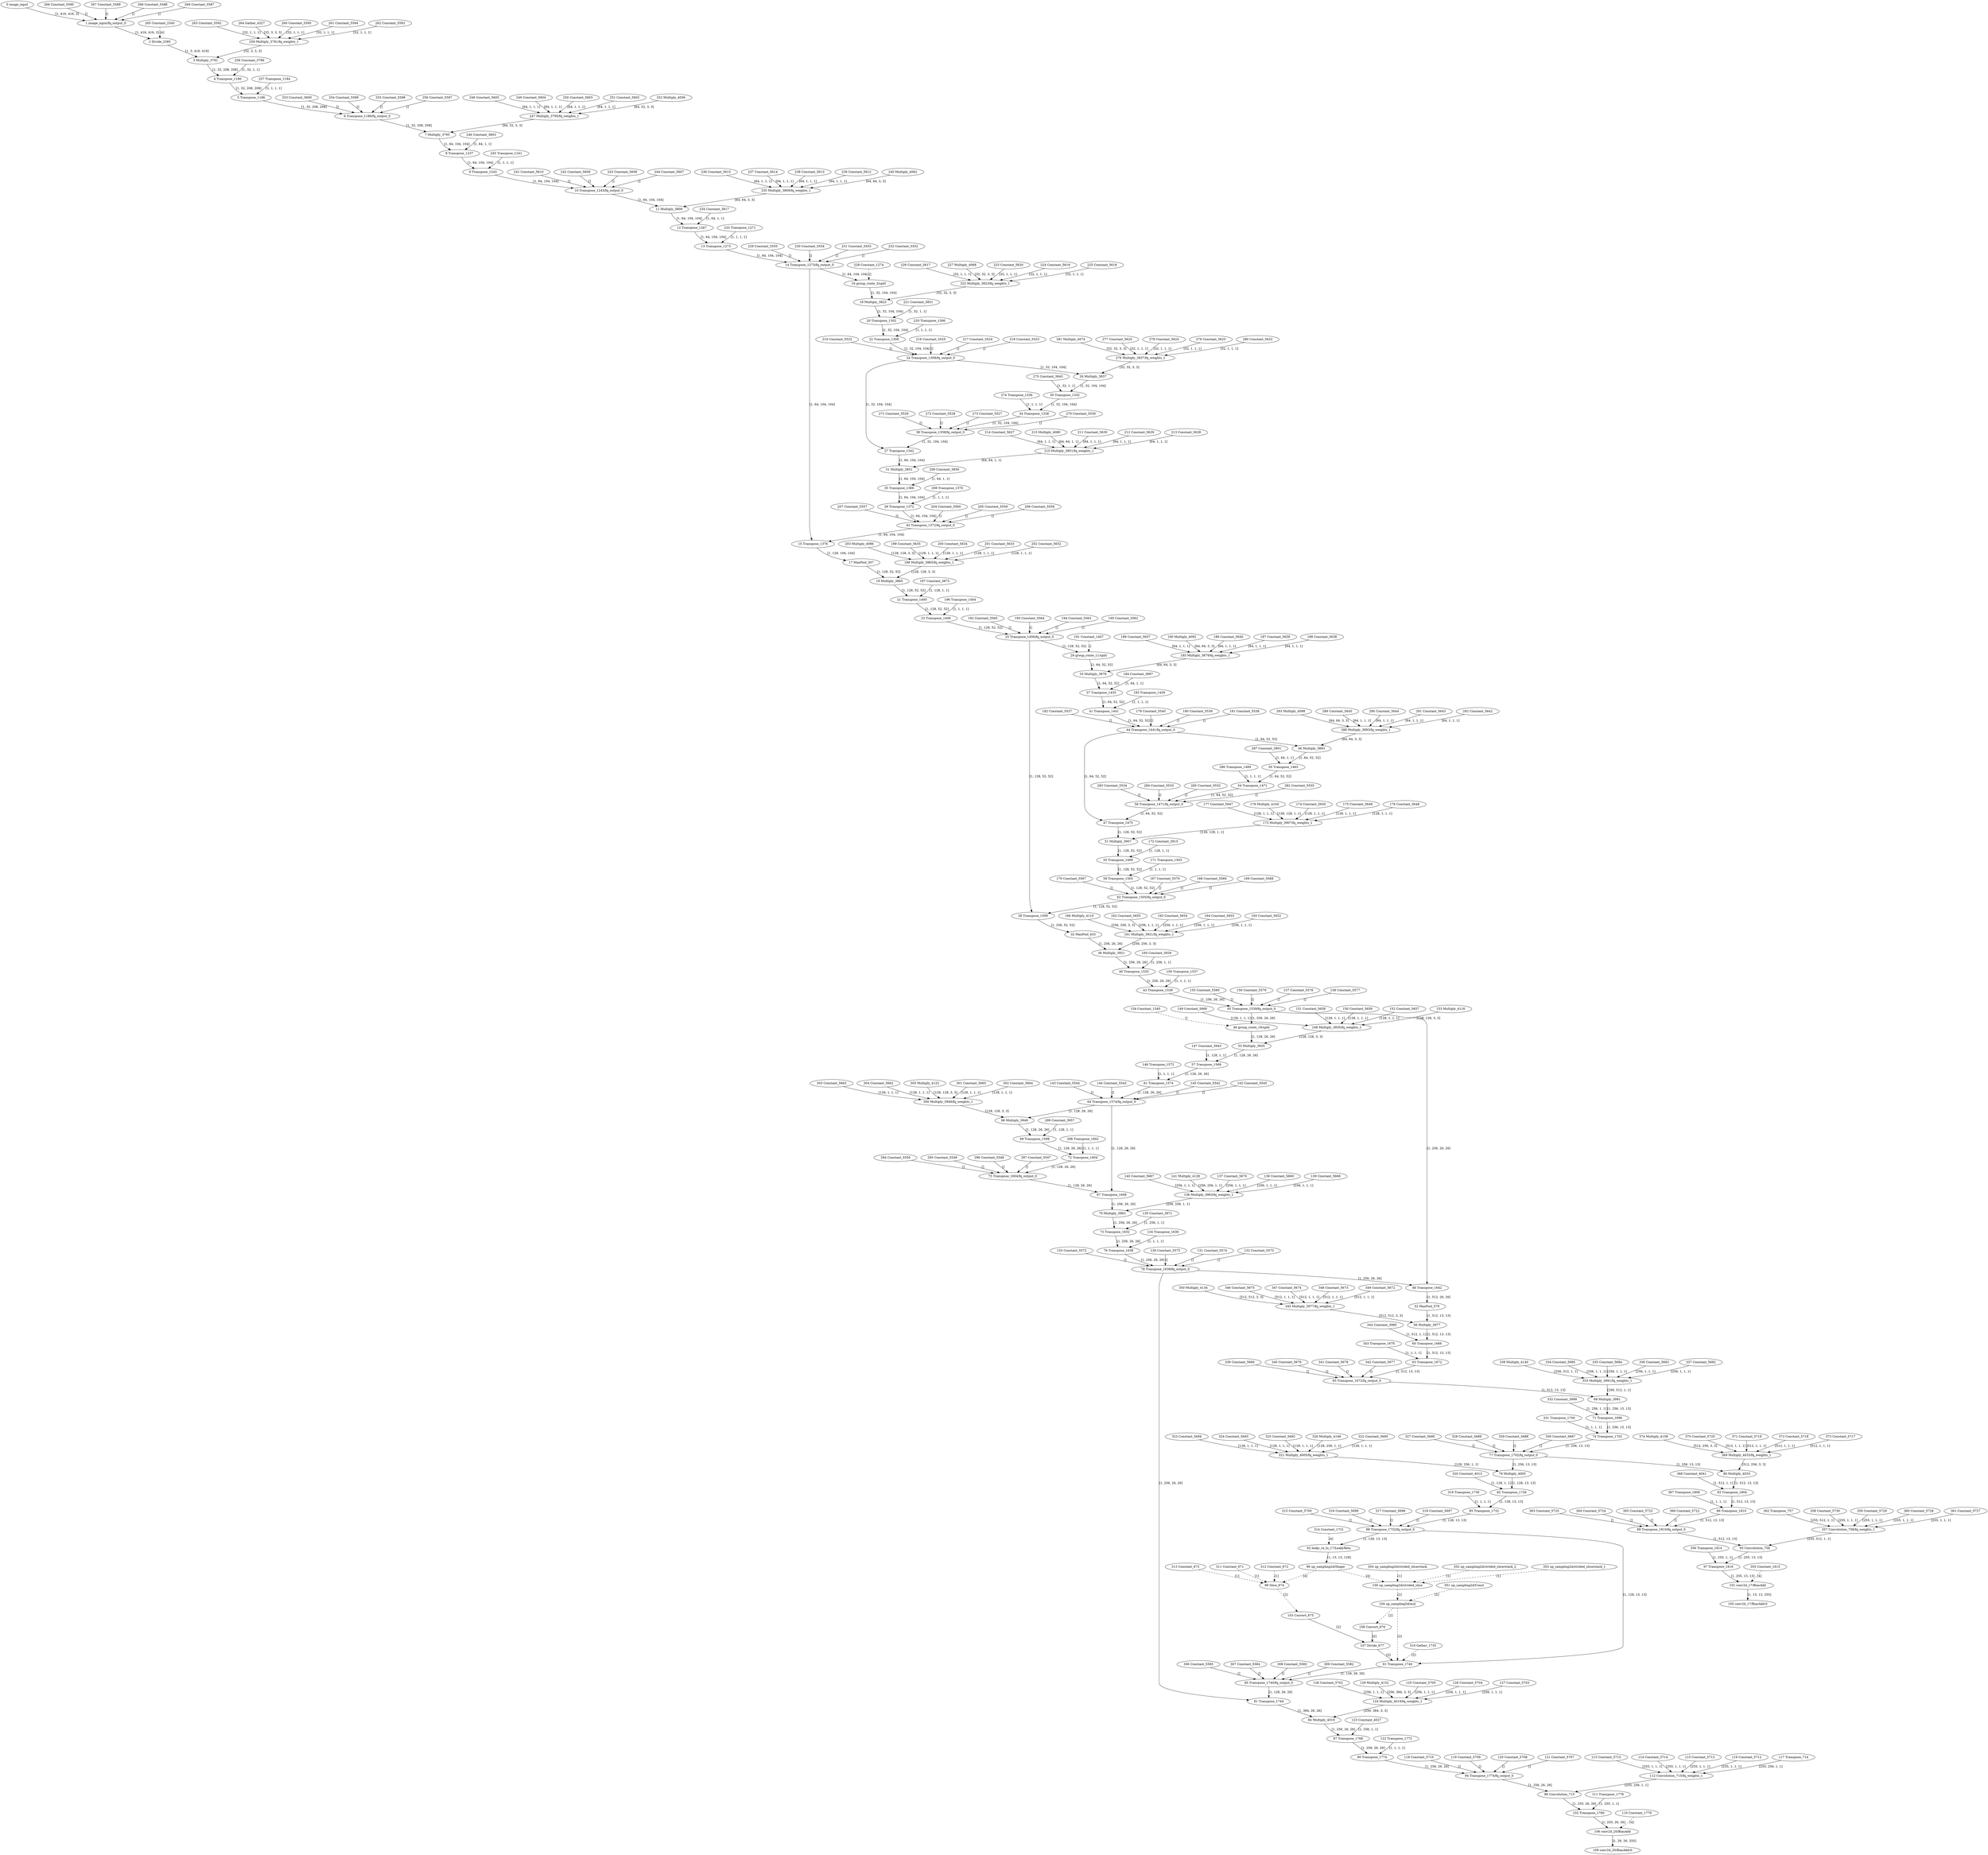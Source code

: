 strict digraph  {
"0 image_input" [id=0, type=Parameter];
"1 image_input/fq_output_0" [id=1, type=FakeQuantize];
"2 Divide_2385" [id=2, type=Transpose];
"3 Multiply_3781" [id=3, type=Convolution];
"4 Transpose_1180" [id=4, type=Add];
"5 Transpose_1186" [id=5, type=PRelu];
"6 Transpose_1186/fq_output_0" [id=6, type=FakeQuantize];
"7 Multiply_3795" [id=7, type=Convolution];
"8 Transpose_1237" [id=8, type=Add];
"9 Transpose_1243" [id=9, type=PRelu];
"10 Transpose_1243/fq_output_0" [id=10, type=FakeQuantize];
"11 Multiply_3809" [id=11, type=Convolution];
"12 Transpose_1267" [id=12, type=Add];
"13 Transpose_1273" [id=13, type=PRelu];
"14 Transpose_1273/fq_output_0" [id=14, type=FakeQuantize];
"15 Transpose_1376" [id=15, type=Concat];
"16 group_route_3/split" [id=16, type=Split];
"17 MaxPool_307" [id=17, type=MaxPool];
"18 Multiply_3823" [id=18, type=Convolution];
"19 Multiply_3865" [id=19, type=Convolution];
"20 Transpose_1302" [id=20, type=Add];
"21 Transpose_1400" [id=21, type=Add];
"22 Transpose_1308" [id=22, type=PRelu];
"23 Transpose_1406" [id=23, type=PRelu];
"24 Transpose_1308/fq_output_0" [id=24, type=FakeQuantize];
"25 Transpose_1406/fq_output_0" [id=25, type=FakeQuantize];
"26 Multiply_3837" [id=26, type=Convolution];
"27 Transpose_1342" [id=27, type=Concat];
"28 Transpose_1509" [id=28, type=Concat];
"29 group_route_11/split" [id=29, type=Split];
"30 Transpose_1332" [id=30, type=Add];
"31 Multiply_3851" [id=31, type=Convolution];
"32 MaxPool_433" [id=32, type=MaxPool];
"33 Multiply_3879" [id=33, type=Convolution];
"34 Transpose_1338" [id=34, type=PRelu];
"35 Transpose_1366" [id=35, type=Add];
"36 Multiply_3921" [id=36, type=Convolution];
"37 Transpose_1435" [id=37, type=Add];
"38 Transpose_1338/fq_output_0" [id=38, type=FakeQuantize];
"39 Transpose_1372" [id=39, type=PRelu];
"40 Transpose_1533" [id=40, type=Add];
"41 Transpose_1441" [id=41, type=PRelu];
"42 Transpose_1372/fq_output_0" [id=42, type=FakeQuantize];
"43 Transpose_1539" [id=43, type=PRelu];
"44 Transpose_1441/fq_output_0" [id=44, type=FakeQuantize];
"45 Transpose_1539/fq_output_0" [id=45, type=FakeQuantize];
"46 Multiply_3893" [id=46, type=Convolution];
"47 Transpose_1475" [id=47, type=Concat];
"48 Transpose_1642" [id=48, type=Concat];
"49 group_route_19/split" [id=49, type=Split];
"50 Transpose_1465" [id=50, type=Add];
"51 Multiply_3907" [id=51, type=Convolution];
"52 MaxPool_579" [id=52, type=MaxPool];
"53 Multiply_3935" [id=53, type=Convolution];
"54 Transpose_1471" [id=54, type=PRelu];
"55 Transpose_1499" [id=55, type=Add];
"56 Multiply_3977" [id=56, type=Convolution];
"57 Transpose_1568" [id=57, type=Add];
"58 Transpose_1471/fq_output_0" [id=58, type=FakeQuantize];
"59 Transpose_1505" [id=59, type=PRelu];
"60 Transpose_1666" [id=60, type=Add];
"61 Transpose_1574" [id=61, type=PRelu];
"62 Transpose_1505/fq_output_0" [id=62, type=FakeQuantize];
"63 Transpose_1672" [id=63, type=PRelu];
"64 Transpose_1574/fq_output_0" [id=64, type=FakeQuantize];
"65 Transpose_1672/fq_output_0" [id=65, type=FakeQuantize];
"66 Multiply_3949" [id=66, type=Convolution];
"67 Transpose_1608" [id=67, type=Concat];
"68 Multiply_3991" [id=68, type=Convolution];
"69 Transpose_1598" [id=69, type=Add];
"70 Multiply_3963" [id=70, type=Convolution];
"71 Transpose_1696" [id=71, type=Add];
"72 Transpose_1604" [id=72, type=PRelu];
"73 Transpose_1632" [id=73, type=Add];
"74 Transpose_1702" [id=74, type=PRelu];
"75 Transpose_1604/fq_output_0" [id=75, type=FakeQuantize];
"76 Transpose_1638" [id=76, type=PRelu];
"77 Transpose_1702/fq_output_0" [id=77, type=FakeQuantize];
"78 Transpose_1638/fq_output_0" [id=78, type=FakeQuantize];
"79 Multiply_4005" [id=79, type=Convolution];
"80 Multiply_4033" [id=80, type=Convolution];
"81 Transpose_1744" [id=81, type=Concat];
"82 Transpose_1726" [id=82, type=Add];
"83 Transpose_1804" [id=83, type=Add];
"84 Multiply_4019" [id=84, type=Convolution];
"85 Transpose_1732" [id=85, type=PRelu];
"86 Transpose_1810" [id=86, type=PRelu];
"87 Transpose_1768" [id=87, type=Add];
"88 Transpose_1732/fq_output_0" [id=88, type=FakeQuantize];
"89 Transpose_1810/fq_output_0" [id=89, type=FakeQuantize];
"90 Transpose_1774" [id=90, type=PRelu];
"91 Transpose_1740" [id=91, type=Interpolate];
"92 leaky_re_lu_17/LeakyRelu" [id=92, type=Transpose];
"93 Convolution_758" [id=93, type=Convolution];
"94 Transpose_1774/fq_output_0" [id=94, type=FakeQuantize];
"95 Transpose_1740/fq_output_0" [id=95, type=FakeQuantize];
"96 up_sampling2d/Shape" [id=96, type=ShapeOf];
"97 Transpose_1816" [id=97, type=Add];
"98 Convolution_715" [id=98, type=Convolution];
"99 Slice_674" [id=99, type=StridedSlice];
"100 up_sampling2d/strided_slice" [id=100, type=StridedSlice];
"101 conv2d_17/BiasAdd" [id=101, type=Transpose];
"102 Transpose_1780" [id=102, type=Add];
"103 Convert_675" [id=103, type=Convert];
"104 up_sampling2d/mul" [id=104, type=Multiply];
"105 conv2d_17/BiasAdd^0" [id=105, label="105 conv2d_17/BiasAdd:0", type=Result];
"106 conv2d_20/BiasAdd" [id=106, type=Transpose];
"107 Divide_677" [id=107, type=Divide];
"108 Convert_676" [id=108, type=Convert];
"109 conv2d_20/BiasAdd^0" [id=109, label="109 conv2d_20/BiasAdd:0", type=Result];
"110 Constant_1779" [id=110, type=Constant];
"111 Transpose_1778" [id=111, type=Constant];
"112 Convolution_715/fq_weights_1" [id=112, type=FakeQuantize];
"113 Constant_5715" [id=113, type=Constant];
"114 Constant_5714" [id=114, type=Constant];
"115 Constant_5713" [id=115, type=Constant];
"116 Constant_5712" [id=116, type=Constant];
"117 Transpose_714" [id=117, type=Constant];
"118 Constant_5710" [id=118, type=Constant];
"119 Constant_5709" [id=119, type=Constant];
"120 Constant_5708" [id=120, type=Constant];
"121 Constant_5707" [id=121, type=Constant];
"122 Transpose_1772" [id=122, type=Constant];
"123 Constant_4027" [id=123, type=Constant];
"124 Multiply_4019/fq_weights_1" [id=124, type=FakeQuantize];
"125 Constant_5705" [id=125, type=Constant];
"126 Constant_5704" [id=126, type=Constant];
"127 Constant_5703" [id=127, type=Constant];
"128 Constant_5702" [id=128, type=Constant];
"129 Multiply_4152" [id=129, type=Constant];
"130 Constant_5575" [id=130, type=Constant];
"131 Constant_5574" [id=131, type=Constant];
"132 Constant_5573" [id=132, type=Constant];
"133 Constant_5572" [id=133, type=Constant];
"134 Transpose_1636" [id=134, type=Constant];
"135 Constant_3971" [id=135, type=Constant];
"136 Multiply_3963/fq_weights_1" [id=136, type=FakeQuantize];
"137 Constant_5670" [id=137, type=Constant];
"138 Constant_5669" [id=138, type=Constant];
"139 Constant_5668" [id=139, type=Constant];
"140 Constant_5667" [id=140, type=Constant];
"141 Multiply_4128" [id=141, type=Constant];
"142 Constant_5545" [id=142, type=Constant];
"143 Constant_5544" [id=143, type=Constant];
"144 Constant_5543" [id=144, type=Constant];
"145 Constant_5542" [id=145, type=Constant];
"146 Transpose_1572" [id=146, type=Constant];
"147 Constant_3943" [id=147, type=Constant];
"148 Multiply_3935/fq_weights_1" [id=148, type=FakeQuantize];
"149 Constant_5660" [id=149, type=Constant];
"150 Constant_5659" [id=150, type=Constant];
"151 Constant_5658" [id=151, type=Constant];
"152 Constant_5657" [id=152, type=Constant];
"153 Multiply_4116" [id=153, type=Constant];
"154 Constant_1540" [id=154, type=Constant];
"155 Constant_5580" [id=155, type=Constant];
"156 Constant_5579" [id=156, type=Constant];
"157 Constant_5578" [id=157, type=Constant];
"158 Constant_5577" [id=158, type=Constant];
"159 Transpose_1537" [id=159, type=Constant];
"160 Constant_3929" [id=160, type=Constant];
"161 Multiply_3921/fq_weights_1" [id=161, type=FakeQuantize];
"162 Constant_5655" [id=162, type=Constant];
"163 Constant_5654" [id=163, type=Constant];
"164 Constant_5653" [id=164, type=Constant];
"165 Constant_5652" [id=165, type=Constant];
"166 Multiply_4110" [id=166, type=Constant];
"167 Constant_5570" [id=167, type=Constant];
"168 Constant_5569" [id=168, type=Constant];
"169 Constant_5568" [id=169, type=Constant];
"170 Constant_5567" [id=170, type=Constant];
"171 Transpose_1503" [id=171, type=Constant];
"172 Constant_3915" [id=172, type=Constant];
"173 Multiply_3907/fq_weights_1" [id=173, type=FakeQuantize];
"174 Constant_5650" [id=174, type=Constant];
"175 Constant_5649" [id=175, type=Constant];
"176 Constant_5648" [id=176, type=Constant];
"177 Constant_5647" [id=177, type=Constant];
"178 Multiply_4104" [id=178, type=Constant];
"179 Constant_5540" [id=179, type=Constant];
"180 Constant_5539" [id=180, type=Constant];
"181 Constant_5538" [id=181, type=Constant];
"182 Constant_5537" [id=182, type=Constant];
"183 Transpose_1439" [id=183, type=Constant];
"184 Constant_3887" [id=184, type=Constant];
"185 Multiply_3879/fq_weights_1" [id=185, type=FakeQuantize];
"186 Constant_5640" [id=186, type=Constant];
"187 Constant_5639" [id=187, type=Constant];
"188 Constant_5638" [id=188, type=Constant];
"189 Constant_5637" [id=189, type=Constant];
"190 Multiply_4092" [id=190, type=Constant];
"191 Constant_1407" [id=191, type=Constant];
"192 Constant_5565" [id=192, type=Constant];
"193 Constant_5564" [id=193, type=Constant];
"194 Constant_5563" [id=194, type=Constant];
"195 Constant_5562" [id=195, type=Constant];
"196 Transpose_1404" [id=196, type=Constant];
"197 Constant_3873" [id=197, type=Constant];
"198 Multiply_3865/fq_weights_1" [id=198, type=FakeQuantize];
"199 Constant_5635" [id=199, type=Constant];
"200 Constant_5634" [id=200, type=Constant];
"201 Constant_5633" [id=201, type=Constant];
"202 Constant_5632" [id=202, type=Constant];
"203 Multiply_4086" [id=203, type=Constant];
"204 Constant_5560" [id=204, type=Constant];
"205 Constant_5559" [id=205, type=Constant];
"206 Constant_5558" [id=206, type=Constant];
"207 Constant_5557" [id=207, type=Constant];
"208 Transpose_1370" [id=208, type=Constant];
"209 Constant_3859" [id=209, type=Constant];
"210 Multiply_3851/fq_weights_1" [id=210, type=FakeQuantize];
"211 Constant_5630" [id=211, type=Constant];
"212 Constant_5629" [id=212, type=Constant];
"213 Constant_5628" [id=213, type=Constant];
"214 Constant_5627" [id=214, type=Constant];
"215 Multiply_4080" [id=215, type=Constant];
"216 Constant_5525" [id=216, type=Constant];
"217 Constant_5524" [id=217, type=Constant];
"218 Constant_5523" [id=218, type=Constant];
"219 Constant_5522" [id=219, type=Constant];
"220 Transpose_1306" [id=220, type=Constant];
"221 Constant_3831" [id=221, type=Constant];
"222 Multiply_3823/fq_weights_1" [id=222, type=FakeQuantize];
"223 Constant_5620" [id=223, type=Constant];
"224 Constant_5619" [id=224, type=Constant];
"225 Constant_5618" [id=225, type=Constant];
"226 Constant_5617" [id=226, type=Constant];
"227 Multiply_4068" [id=227, type=Constant];
"228 Constant_1274" [id=228, type=Constant];
"229 Constant_5555" [id=229, type=Constant];
"230 Constant_5554" [id=230, type=Constant];
"231 Constant_5553" [id=231, type=Constant];
"232 Constant_5552" [id=232, type=Constant];
"233 Transpose_1271" [id=233, type=Constant];
"234 Constant_3817" [id=234, type=Constant];
"235 Multiply_3809/fq_weights_1" [id=235, type=FakeQuantize];
"236 Constant_5615" [id=236, type=Constant];
"237 Constant_5614" [id=237, type=Constant];
"238 Constant_5613" [id=238, type=Constant];
"239 Constant_5612" [id=239, type=Constant];
"240 Multiply_4062" [id=240, type=Constant];
"241 Constant_5610" [id=241, type=Constant];
"242 Constant_5609" [id=242, type=Constant];
"243 Constant_5608" [id=243, type=Constant];
"244 Constant_5607" [id=244, type=Constant];
"245 Transpose_1241" [id=245, type=Constant];
"246 Constant_3803" [id=246, type=Constant];
"247 Multiply_3795/fq_weights_1" [id=247, type=FakeQuantize];
"248 Constant_5605" [id=248, type=Constant];
"249 Constant_5604" [id=249, type=Constant];
"250 Constant_5603" [id=250, type=Constant];
"251 Constant_5602" [id=251, type=Constant];
"252 Multiply_4056" [id=252, type=Constant];
"253 Constant_5600" [id=253, type=Constant];
"254 Constant_5599" [id=254, type=Constant];
"255 Constant_5598" [id=255, type=Constant];
"256 Constant_5597" [id=256, type=Constant];
"257 Transpose_1184" [id=257, type=Constant];
"258 Constant_3789" [id=258, type=Constant];
"259 Multiply_3781/fq_weights_1" [id=259, type=FakeQuantize];
"260 Constant_5595" [id=260, type=Constant];
"261 Constant_5594" [id=261, type=Constant];
"262 Constant_5593" [id=262, type=Constant];
"263 Constant_5592" [id=263, type=Constant];
"264 Gather_4327" [id=264, type=Constant];
"265 Constant_2345" [id=265, type=Constant];
"266 Constant_5590" [id=266, type=Constant];
"267 Constant_5589" [id=267, type=Constant];
"268 Constant_5588" [id=268, type=Constant];
"269 Constant_5587" [id=269, type=Constant];
"270 Constant_5530" [id=270, type=Constant];
"271 Constant_5529" [id=271, type=Constant];
"272 Constant_5528" [id=272, type=Constant];
"273 Constant_5527" [id=273, type=Constant];
"274 Transpose_1336" [id=274, type=Constant];
"275 Constant_3845" [id=275, type=Constant];
"276 Multiply_3837/fq_weights_1" [id=276, type=FakeQuantize];
"277 Constant_5625" [id=277, type=Constant];
"278 Constant_5624" [id=278, type=Constant];
"279 Constant_5623" [id=279, type=Constant];
"280 Constant_5622" [id=280, type=Constant];
"281 Multiply_4074" [id=281, type=Constant];
"282 Constant_5535" [id=282, type=Constant];
"283 Constant_5534" [id=283, type=Constant];
"284 Constant_5533" [id=284, type=Constant];
"285 Constant_5532" [id=285, type=Constant];
"286 Transpose_1469" [id=286, type=Constant];
"287 Constant_3901" [id=287, type=Constant];
"288 Multiply_3893/fq_weights_1" [id=288, type=FakeQuantize];
"289 Constant_5645" [id=289, type=Constant];
"290 Constant_5644" [id=290, type=Constant];
"291 Constant_5643" [id=291, type=Constant];
"292 Constant_5642" [id=292, type=Constant];
"293 Multiply_4098" [id=293, type=Constant];
"294 Constant_5550" [id=294, type=Constant];
"295 Constant_5549" [id=295, type=Constant];
"296 Constant_5548" [id=296, type=Constant];
"297 Constant_5547" [id=297, type=Constant];
"298 Transpose_1602" [id=298, type=Constant];
"299 Constant_3957" [id=299, type=Constant];
"300 Multiply_3949/fq_weights_1" [id=300, type=FakeQuantize];
"301 Constant_5665" [id=301, type=Constant];
"302 Constant_5664" [id=302, type=Constant];
"303 Constant_5663" [id=303, type=Constant];
"304 Constant_5662" [id=304, type=Constant];
"305 Multiply_4122" [id=305, type=Constant];
"306 Constant_5585" [id=306, type=Constant];
"307 Constant_5584" [id=307, type=Constant];
"308 Constant_5583" [id=308, type=Constant];
"309 Constant_5582" [id=309, type=Constant];
"310 Gather_1735" [id=310, type=Constant];
"311 Constant_671" [id=311, type=Constant];
"312 Constant_672" [id=312, type=Constant];
"313 Constant_673" [id=313, type=Constant];
"314 Constant_1731" [id=314, type=Constant];
"315 Constant_5700" [id=315, type=Constant];
"316 Constant_5699" [id=316, type=Constant];
"317 Constant_5698" [id=317, type=Constant];
"318 Constant_5697" [id=318, type=Constant];
"319 Transpose_1730" [id=319, type=Constant];
"320 Constant_4013" [id=320, type=Constant];
"321 Multiply_4005/fq_weights_1" [id=321, type=FakeQuantize];
"322 Constant_5695" [id=322, type=Constant];
"323 Constant_5694" [id=323, type=Constant];
"324 Constant_5693" [id=324, type=Constant];
"325 Constant_5692" [id=325, type=Constant];
"326 Multiply_4146" [id=326, type=Constant];
"327 Constant_5690" [id=327, type=Constant];
"328 Constant_5689" [id=328, type=Constant];
"329 Constant_5688" [id=329, type=Constant];
"330 Constant_5687" [id=330, type=Constant];
"331 Transpose_1700" [id=331, type=Constant];
"332 Constant_3999" [id=332, type=Constant];
"333 Multiply_3991/fq_weights_1" [id=333, type=FakeQuantize];
"334 Constant_5685" [id=334, type=Constant];
"335 Constant_5684" [id=335, type=Constant];
"336 Constant_5683" [id=336, type=Constant];
"337 Constant_5682" [id=337, type=Constant];
"338 Multiply_4140" [id=338, type=Constant];
"339 Constant_5680" [id=339, type=Constant];
"340 Constant_5679" [id=340, type=Constant];
"341 Constant_5678" [id=341, type=Constant];
"342 Constant_5677" [id=342, type=Constant];
"343 Transpose_1670" [id=343, type=Constant];
"344 Constant_3985" [id=344, type=Constant];
"345 Multiply_3977/fq_weights_1" [id=345, type=FakeQuantize];
"346 Constant_5675" [id=346, type=Constant];
"347 Constant_5674" [id=347, type=Constant];
"348 Constant_5673" [id=348, type=Constant];
"349 Constant_5672" [id=349, type=Constant];
"350 Multiply_4134" [id=350, type=Constant];
"351 up_sampling2d/Const" [id=351, type=Constant];
"352 up_sampling2d/strided_slice/stack_2" [id=352, type=Constant];
"353 up_sampling2d/strided_slice/stack_1" [id=353, type=Constant];
"354 up_sampling2d/strided_slice/stack" [id=354, type=Constant];
"355 Constant_1815" [id=355, type=Constant];
"356 Transpose_1814" [id=356, type=Constant];
"357 Convolution_758/fq_weights_1" [id=357, type=FakeQuantize];
"358 Constant_5730" [id=358, type=Constant];
"359 Constant_5729" [id=359, type=Constant];
"360 Constant_5728" [id=360, type=Constant];
"361 Constant_5727" [id=361, type=Constant];
"362 Transpose_757" [id=362, type=Constant];
"363 Constant_5725" [id=363, type=Constant];
"364 Constant_5724" [id=364, type=Constant];
"365 Constant_5723" [id=365, type=Constant];
"366 Constant_5722" [id=366, type=Constant];
"367 Transpose_1808" [id=367, type=Constant];
"368 Constant_4041" [id=368, type=Constant];
"369 Multiply_4033/fq_weights_1" [id=369, type=FakeQuantize];
"370 Constant_5720" [id=370, type=Constant];
"371 Constant_5719" [id=371, type=Constant];
"372 Constant_5718" [id=372, type=Constant];
"373 Constant_5717" [id=373, type=Constant];
"374 Multiply_4158" [id=374, type=Constant];
"0 image_input" -> "1 image_input/fq_output_0"  [label="[1, 416, 416, 3]", style=solid];
"1 image_input/fq_output_0" -> "2 Divide_2385"  [label="[1, 416, 416, 3]", style=solid];
"2 Divide_2385" -> "3 Multiply_3781"  [label="[1, 3, 416, 416]", style=solid];
"3 Multiply_3781" -> "4 Transpose_1180"  [label="[1, 32, 208, 208]", style=solid];
"4 Transpose_1180" -> "5 Transpose_1186"  [label="[1, 32, 208, 208]", style=solid];
"5 Transpose_1186" -> "6 Transpose_1186/fq_output_0"  [label="[1, 32, 208, 208]", style=solid];
"6 Transpose_1186/fq_output_0" -> "7 Multiply_3795"  [label="[1, 32, 208, 208]", style=solid];
"7 Multiply_3795" -> "8 Transpose_1237"  [label="[1, 64, 104, 104]", style=solid];
"8 Transpose_1237" -> "9 Transpose_1243"  [label="[1, 64, 104, 104]", style=solid];
"9 Transpose_1243" -> "10 Transpose_1243/fq_output_0"  [label="[1, 64, 104, 104]", style=solid];
"10 Transpose_1243/fq_output_0" -> "11 Multiply_3809"  [label="[1, 64, 104, 104]", style=solid];
"11 Multiply_3809" -> "12 Transpose_1267"  [label="[1, 64, 104, 104]", style=solid];
"12 Transpose_1267" -> "13 Transpose_1273"  [label="[1, 64, 104, 104]", style=solid];
"13 Transpose_1273" -> "14 Transpose_1273/fq_output_0"  [label="[1, 64, 104, 104]", style=solid];
"14 Transpose_1273/fq_output_0" -> "15 Transpose_1376"  [label="[1, 64, 104, 104]", style=solid];
"14 Transpose_1273/fq_output_0" -> "16 group_route_3/split"  [label="[1, 64, 104, 104]", style=solid];
"15 Transpose_1376" -> "17 MaxPool_307"  [label="[1, 128, 104, 104]", style=solid];
"16 group_route_3/split" -> "18 Multiply_3823"  [label="[1, 32, 104, 104]", style=solid];
"17 MaxPool_307" -> "19 Multiply_3865"  [label="[1, 128, 52, 52]", style=solid];
"18 Multiply_3823" -> "20 Transpose_1302"  [label="[1, 32, 104, 104]", style=solid];
"19 Multiply_3865" -> "21 Transpose_1400"  [label="[1, 128, 52, 52]", style=solid];
"20 Transpose_1302" -> "22 Transpose_1308"  [label="[1, 32, 104, 104]", style=solid];
"21 Transpose_1400" -> "23 Transpose_1406"  [label="[1, 128, 52, 52]", style=solid];
"22 Transpose_1308" -> "24 Transpose_1308/fq_output_0"  [label="[1, 32, 104, 104]", style=solid];
"23 Transpose_1406" -> "25 Transpose_1406/fq_output_0"  [label="[1, 128, 52, 52]", style=solid];
"24 Transpose_1308/fq_output_0" -> "26 Multiply_3837"  [label="[1, 32, 104, 104]", style=solid];
"24 Transpose_1308/fq_output_0" -> "27 Transpose_1342"  [label="[1, 32, 104, 104]", style=solid];
"25 Transpose_1406/fq_output_0" -> "28 Transpose_1509"  [label="[1, 128, 52, 52]", style=solid];
"25 Transpose_1406/fq_output_0" -> "29 group_route_11/split"  [label="[1, 128, 52, 52]", style=solid];
"26 Multiply_3837" -> "30 Transpose_1332"  [label="[1, 32, 104, 104]", style=solid];
"27 Transpose_1342" -> "31 Multiply_3851"  [label="[1, 64, 104, 104]", style=solid];
"28 Transpose_1509" -> "32 MaxPool_433"  [label="[1, 256, 52, 52]", style=solid];
"29 group_route_11/split" -> "33 Multiply_3879"  [label="[1, 64, 52, 52]", style=solid];
"30 Transpose_1332" -> "34 Transpose_1338"  [label="[1, 32, 104, 104]", style=solid];
"31 Multiply_3851" -> "35 Transpose_1366"  [label="[1, 64, 104, 104]", style=solid];
"32 MaxPool_433" -> "36 Multiply_3921"  [label="[1, 256, 26, 26]", style=solid];
"33 Multiply_3879" -> "37 Transpose_1435"  [label="[1, 64, 52, 52]", style=solid];
"34 Transpose_1338" -> "38 Transpose_1338/fq_output_0"  [label="[1, 32, 104, 104]", style=solid];
"35 Transpose_1366" -> "39 Transpose_1372"  [label="[1, 64, 104, 104]", style=solid];
"36 Multiply_3921" -> "40 Transpose_1533"  [label="[1, 256, 26, 26]", style=solid];
"37 Transpose_1435" -> "41 Transpose_1441"  [label="[1, 64, 52, 52]", style=solid];
"38 Transpose_1338/fq_output_0" -> "27 Transpose_1342"  [label="[1, 32, 104, 104]", style=solid];
"39 Transpose_1372" -> "42 Transpose_1372/fq_output_0"  [label="[1, 64, 104, 104]", style=solid];
"40 Transpose_1533" -> "43 Transpose_1539"  [label="[1, 256, 26, 26]", style=solid];
"41 Transpose_1441" -> "44 Transpose_1441/fq_output_0"  [label="[1, 64, 52, 52]", style=solid];
"42 Transpose_1372/fq_output_0" -> "15 Transpose_1376"  [label="[1, 64, 104, 104]", style=solid];
"43 Transpose_1539" -> "45 Transpose_1539/fq_output_0"  [label="[1, 256, 26, 26]", style=solid];
"44 Transpose_1441/fq_output_0" -> "46 Multiply_3893"  [label="[1, 64, 52, 52]", style=solid];
"44 Transpose_1441/fq_output_0" -> "47 Transpose_1475"  [label="[1, 64, 52, 52]", style=solid];
"45 Transpose_1539/fq_output_0" -> "48 Transpose_1642"  [label="[1, 256, 26, 26]", style=solid];
"45 Transpose_1539/fq_output_0" -> "49 group_route_19/split"  [label="[1, 256, 26, 26]", style=solid];
"46 Multiply_3893" -> "50 Transpose_1465"  [label="[1, 64, 52, 52]", style=solid];
"47 Transpose_1475" -> "51 Multiply_3907"  [label="[1, 128, 52, 52]", style=solid];
"48 Transpose_1642" -> "52 MaxPool_579"  [label="[1, 512, 26, 26]", style=solid];
"49 group_route_19/split" -> "53 Multiply_3935"  [label="[1, 128, 26, 26]", style=solid];
"50 Transpose_1465" -> "54 Transpose_1471"  [label="[1, 64, 52, 52]", style=solid];
"51 Multiply_3907" -> "55 Transpose_1499"  [label="[1, 128, 52, 52]", style=solid];
"52 MaxPool_579" -> "56 Multiply_3977"  [label="[1, 512, 13, 13]", style=solid];
"53 Multiply_3935" -> "57 Transpose_1568"  [label="[1, 128, 26, 26]", style=solid];
"54 Transpose_1471" -> "58 Transpose_1471/fq_output_0"  [label="[1, 64, 52, 52]", style=solid];
"55 Transpose_1499" -> "59 Transpose_1505"  [label="[1, 128, 52, 52]", style=solid];
"56 Multiply_3977" -> "60 Transpose_1666"  [label="[1, 512, 13, 13]", style=solid];
"57 Transpose_1568" -> "61 Transpose_1574"  [label="[1, 128, 26, 26]", style=solid];
"58 Transpose_1471/fq_output_0" -> "47 Transpose_1475"  [label="[1, 64, 52, 52]", style=solid];
"59 Transpose_1505" -> "62 Transpose_1505/fq_output_0"  [label="[1, 128, 52, 52]", style=solid];
"60 Transpose_1666" -> "63 Transpose_1672"  [label="[1, 512, 13, 13]", style=solid];
"61 Transpose_1574" -> "64 Transpose_1574/fq_output_0"  [label="[1, 128, 26, 26]", style=solid];
"62 Transpose_1505/fq_output_0" -> "28 Transpose_1509"  [label="[1, 128, 52, 52]", style=solid];
"63 Transpose_1672" -> "65 Transpose_1672/fq_output_0"  [label="[1, 512, 13, 13]", style=solid];
"64 Transpose_1574/fq_output_0" -> "66 Multiply_3949"  [label="[1, 128, 26, 26]", style=solid];
"64 Transpose_1574/fq_output_0" -> "67 Transpose_1608"  [label="[1, 128, 26, 26]", style=solid];
"65 Transpose_1672/fq_output_0" -> "68 Multiply_3991"  [label="[1, 512, 13, 13]", style=solid];
"66 Multiply_3949" -> "69 Transpose_1598"  [label="[1, 128, 26, 26]", style=solid];
"67 Transpose_1608" -> "70 Multiply_3963"  [label="[1, 256, 26, 26]", style=solid];
"68 Multiply_3991" -> "71 Transpose_1696"  [label="[1, 256, 13, 13]", style=solid];
"69 Transpose_1598" -> "72 Transpose_1604"  [label="[1, 128, 26, 26]", style=solid];
"70 Multiply_3963" -> "73 Transpose_1632"  [label="[1, 256, 26, 26]", style=solid];
"71 Transpose_1696" -> "74 Transpose_1702"  [label="[1, 256, 13, 13]", style=solid];
"72 Transpose_1604" -> "75 Transpose_1604/fq_output_0"  [label="[1, 128, 26, 26]", style=solid];
"73 Transpose_1632" -> "76 Transpose_1638"  [label="[1, 256, 26, 26]", style=solid];
"74 Transpose_1702" -> "77 Transpose_1702/fq_output_0"  [label="[1, 256, 13, 13]", style=solid];
"75 Transpose_1604/fq_output_0" -> "67 Transpose_1608"  [label="[1, 128, 26, 26]", style=solid];
"76 Transpose_1638" -> "78 Transpose_1638/fq_output_0"  [label="[1, 256, 26, 26]", style=solid];
"77 Transpose_1702/fq_output_0" -> "79 Multiply_4005"  [label="[1, 256, 13, 13]", style=solid];
"77 Transpose_1702/fq_output_0" -> "80 Multiply_4033"  [label="[1, 256, 13, 13]", style=solid];
"78 Transpose_1638/fq_output_0" -> "48 Transpose_1642"  [label="[1, 256, 26, 26]", style=solid];
"78 Transpose_1638/fq_output_0" -> "81 Transpose_1744"  [label="[1, 256, 26, 26]", style=solid];
"79 Multiply_4005" -> "82 Transpose_1726"  [label="[1, 128, 13, 13]", style=solid];
"80 Multiply_4033" -> "83 Transpose_1804"  [label="[1, 512, 13, 13]", style=solid];
"81 Transpose_1744" -> "84 Multiply_4019"  [label="[1, 384, 26, 26]", style=solid];
"82 Transpose_1726" -> "85 Transpose_1732"  [label="[1, 128, 13, 13]", style=solid];
"83 Transpose_1804" -> "86 Transpose_1810"  [label="[1, 512, 13, 13]", style=solid];
"84 Multiply_4019" -> "87 Transpose_1768"  [label="[1, 256, 26, 26]", style=solid];
"85 Transpose_1732" -> "88 Transpose_1732/fq_output_0"  [label="[1, 128, 13, 13]", style=solid];
"86 Transpose_1810" -> "89 Transpose_1810/fq_output_0"  [label="[1, 512, 13, 13]", style=solid];
"87 Transpose_1768" -> "90 Transpose_1774"  [label="[1, 256, 26, 26]", style=solid];
"88 Transpose_1732/fq_output_0" -> "91 Transpose_1740"  [label="[1, 128, 13, 13]", style=solid];
"88 Transpose_1732/fq_output_0" -> "92 leaky_re_lu_17/LeakyRelu"  [label="[1, 128, 13, 13]", style=solid];
"89 Transpose_1810/fq_output_0" -> "93 Convolution_758"  [label="[1, 512, 13, 13]", style=solid];
"90 Transpose_1774" -> "94 Transpose_1774/fq_output_0"  [label="[1, 256, 26, 26]", style=solid];
"91 Transpose_1740" -> "95 Transpose_1740/fq_output_0"  [label="[1, 128, 26, 26]", style=solid];
"92 leaky_re_lu_17/LeakyRelu" -> "96 up_sampling2d/Shape"  [label="[1, 13, 13, 128]", style=solid];
"93 Convolution_758" -> "97 Transpose_1816"  [label="[1, 255, 13, 13]", style=solid];
"94 Transpose_1774/fq_output_0" -> "98 Convolution_715"  [label="[1, 256, 26, 26]", style=solid];
"95 Transpose_1740/fq_output_0" -> "81 Transpose_1744"  [label="[1, 128, 26, 26]", style=solid];
"96 up_sampling2d/Shape" -> "99 Slice_674"  [label="[4]", style=dashed];
"96 up_sampling2d/Shape" -> "100 up_sampling2d/strided_slice"  [label="[4]", style=dashed];
"97 Transpose_1816" -> "101 conv2d_17/BiasAdd"  [label="[1, 255, 13, 13]", style=solid];
"98 Convolution_715" -> "102 Transpose_1780"  [label="[1, 255, 26, 26]", style=solid];
"99 Slice_674" -> "103 Convert_675"  [label="[2]", style=dashed];
"100 up_sampling2d/strided_slice" -> "104 up_sampling2d/mul"  [label="[2]", style=dashed];
"101 conv2d_17/BiasAdd" -> "105 conv2d_17/BiasAdd^0"  [label="[1, 13, 13, 255]", style=solid];
"102 Transpose_1780" -> "106 conv2d_20/BiasAdd"  [label="[1, 255, 26, 26]", style=solid];
"103 Convert_675" -> "107 Divide_677"  [label="[2]", style=solid];
"104 up_sampling2d/mul" -> "91 Transpose_1740"  [label="[2]", style=dashed];
"104 up_sampling2d/mul" -> "108 Convert_676"  [label="[2]", style=dashed];
"106 conv2d_20/BiasAdd" -> "109 conv2d_20/BiasAdd^0"  [label="[1, 26, 26, 255]", style=solid];
"107 Divide_677" -> "91 Transpose_1740"  [label="[2]", style=solid];
"108 Convert_676" -> "107 Divide_677"  [label="[2]", style=solid];
"110 Constant_1779" -> "106 conv2d_20/BiasAdd"  [label="[4]", style=dashed];
"111 Transpose_1778" -> "102 Transpose_1780"  [label="[1, 255, 1, 1]", style=solid];
"112 Convolution_715/fq_weights_1" -> "98 Convolution_715"  [label="[255, 256, 1, 1]", style=solid];
"113 Constant_5715" -> "112 Convolution_715/fq_weights_1"  [label="[255, 1, 1, 1]", style=solid];
"114 Constant_5714" -> "112 Convolution_715/fq_weights_1"  [label="[255, 1, 1, 1]", style=solid];
"115 Constant_5713" -> "112 Convolution_715/fq_weights_1"  [label="[255, 1, 1, 1]", style=solid];
"116 Constant_5712" -> "112 Convolution_715/fq_weights_1"  [label="[255, 1, 1, 1]", style=solid];
"117 Transpose_714" -> "112 Convolution_715/fq_weights_1"  [label="[255, 256, 1, 1]", style=solid];
"118 Constant_5710" -> "94 Transpose_1774/fq_output_0"  [label="[]", style=solid];
"119 Constant_5709" -> "94 Transpose_1774/fq_output_0"  [label="[]", style=solid];
"120 Constant_5708" -> "94 Transpose_1774/fq_output_0"  [label="[]", style=solid];
"121 Constant_5707" -> "94 Transpose_1774/fq_output_0"  [label="[]", style=solid];
"122 Transpose_1772" -> "90 Transpose_1774"  [label="[1, 1, 1, 1]", style=solid];
"123 Constant_4027" -> "87 Transpose_1768"  [label="[1, 256, 1, 1]", style=solid];
"124 Multiply_4019/fq_weights_1" -> "84 Multiply_4019"  [label="[256, 384, 3, 3]", style=solid];
"125 Constant_5705" -> "124 Multiply_4019/fq_weights_1"  [label="[256, 1, 1, 1]", style=solid];
"126 Constant_5704" -> "124 Multiply_4019/fq_weights_1"  [label="[256, 1, 1, 1]", style=solid];
"127 Constant_5703" -> "124 Multiply_4019/fq_weights_1"  [label="[256, 1, 1, 1]", style=solid];
"128 Constant_5702" -> "124 Multiply_4019/fq_weights_1"  [label="[256, 1, 1, 1]", style=solid];
"129 Multiply_4152" -> "124 Multiply_4019/fq_weights_1"  [label="[256, 384, 3, 3]", style=solid];
"130 Constant_5575" -> "78 Transpose_1638/fq_output_0"  [label="[]", style=solid];
"131 Constant_5574" -> "78 Transpose_1638/fq_output_0"  [label="[]", style=solid];
"132 Constant_5573" -> "78 Transpose_1638/fq_output_0"  [label="[]", style=solid];
"133 Constant_5572" -> "78 Transpose_1638/fq_output_0"  [label="[]", style=solid];
"134 Transpose_1636" -> "76 Transpose_1638"  [label="[1, 1, 1, 1]", style=solid];
"135 Constant_3971" -> "73 Transpose_1632"  [label="[1, 256, 1, 1]", style=solid];
"136 Multiply_3963/fq_weights_1" -> "70 Multiply_3963"  [label="[256, 256, 1, 1]", style=solid];
"137 Constant_5670" -> "136 Multiply_3963/fq_weights_1"  [label="[256, 1, 1, 1]", style=solid];
"138 Constant_5669" -> "136 Multiply_3963/fq_weights_1"  [label="[256, 1, 1, 1]", style=solid];
"139 Constant_5668" -> "136 Multiply_3963/fq_weights_1"  [label="[256, 1, 1, 1]", style=solid];
"140 Constant_5667" -> "136 Multiply_3963/fq_weights_1"  [label="[256, 1, 1, 1]", style=solid];
"141 Multiply_4128" -> "136 Multiply_3963/fq_weights_1"  [label="[256, 256, 1, 1]", style=solid];
"142 Constant_5545" -> "64 Transpose_1574/fq_output_0"  [label="[]", style=solid];
"143 Constant_5544" -> "64 Transpose_1574/fq_output_0"  [label="[]", style=solid];
"144 Constant_5543" -> "64 Transpose_1574/fq_output_0"  [label="[]", style=solid];
"145 Constant_5542" -> "64 Transpose_1574/fq_output_0"  [label="[]", style=solid];
"146 Transpose_1572" -> "61 Transpose_1574"  [label="[1, 1, 1, 1]", style=solid];
"147 Constant_3943" -> "57 Transpose_1568"  [label="[1, 128, 1, 1]", style=solid];
"148 Multiply_3935/fq_weights_1" -> "53 Multiply_3935"  [label="[128, 128, 3, 3]", style=solid];
"149 Constant_5660" -> "148 Multiply_3935/fq_weights_1"  [label="[128, 1, 1, 1]", style=solid];
"150 Constant_5659" -> "148 Multiply_3935/fq_weights_1"  [label="[128, 1, 1, 1]", style=solid];
"151 Constant_5658" -> "148 Multiply_3935/fq_weights_1"  [label="[128, 1, 1, 1]", style=solid];
"152 Constant_5657" -> "148 Multiply_3935/fq_weights_1"  [label="[128, 1, 1, 1]", style=solid];
"153 Multiply_4116" -> "148 Multiply_3935/fq_weights_1"  [label="[128, 128, 3, 3]", style=solid];
"154 Constant_1540" -> "49 group_route_19/split"  [label="[]", style=dashed];
"155 Constant_5580" -> "45 Transpose_1539/fq_output_0"  [label="[]", style=solid];
"156 Constant_5579" -> "45 Transpose_1539/fq_output_0"  [label="[]", style=solid];
"157 Constant_5578" -> "45 Transpose_1539/fq_output_0"  [label="[]", style=solid];
"158 Constant_5577" -> "45 Transpose_1539/fq_output_0"  [label="[]", style=solid];
"159 Transpose_1537" -> "43 Transpose_1539"  [label="[1, 1, 1, 1]", style=solid];
"160 Constant_3929" -> "40 Transpose_1533"  [label="[1, 256, 1, 1]", style=solid];
"161 Multiply_3921/fq_weights_1" -> "36 Multiply_3921"  [label="[256, 256, 3, 3]", style=solid];
"162 Constant_5655" -> "161 Multiply_3921/fq_weights_1"  [label="[256, 1, 1, 1]", style=solid];
"163 Constant_5654" -> "161 Multiply_3921/fq_weights_1"  [label="[256, 1, 1, 1]", style=solid];
"164 Constant_5653" -> "161 Multiply_3921/fq_weights_1"  [label="[256, 1, 1, 1]", style=solid];
"165 Constant_5652" -> "161 Multiply_3921/fq_weights_1"  [label="[256, 1, 1, 1]", style=solid];
"166 Multiply_4110" -> "161 Multiply_3921/fq_weights_1"  [label="[256, 256, 3, 3]", style=solid];
"167 Constant_5570" -> "62 Transpose_1505/fq_output_0"  [label="[]", style=solid];
"168 Constant_5569" -> "62 Transpose_1505/fq_output_0"  [label="[]", style=solid];
"169 Constant_5568" -> "62 Transpose_1505/fq_output_0"  [label="[]", style=solid];
"170 Constant_5567" -> "62 Transpose_1505/fq_output_0"  [label="[]", style=solid];
"171 Transpose_1503" -> "59 Transpose_1505"  [label="[1, 1, 1, 1]", style=solid];
"172 Constant_3915" -> "55 Transpose_1499"  [label="[1, 128, 1, 1]", style=solid];
"173 Multiply_3907/fq_weights_1" -> "51 Multiply_3907"  [label="[128, 128, 1, 1]", style=solid];
"174 Constant_5650" -> "173 Multiply_3907/fq_weights_1"  [label="[128, 1, 1, 1]", style=solid];
"175 Constant_5649" -> "173 Multiply_3907/fq_weights_1"  [label="[128, 1, 1, 1]", style=solid];
"176 Constant_5648" -> "173 Multiply_3907/fq_weights_1"  [label="[128, 1, 1, 1]", style=solid];
"177 Constant_5647" -> "173 Multiply_3907/fq_weights_1"  [label="[128, 1, 1, 1]", style=solid];
"178 Multiply_4104" -> "173 Multiply_3907/fq_weights_1"  [label="[128, 128, 1, 1]", style=solid];
"179 Constant_5540" -> "44 Transpose_1441/fq_output_0"  [label="[]", style=solid];
"180 Constant_5539" -> "44 Transpose_1441/fq_output_0"  [label="[]", style=solid];
"181 Constant_5538" -> "44 Transpose_1441/fq_output_0"  [label="[]", style=solid];
"182 Constant_5537" -> "44 Transpose_1441/fq_output_0"  [label="[]", style=solid];
"183 Transpose_1439" -> "41 Transpose_1441"  [label="[1, 1, 1, 1]", style=solid];
"184 Constant_3887" -> "37 Transpose_1435"  [label="[1, 64, 1, 1]", style=solid];
"185 Multiply_3879/fq_weights_1" -> "33 Multiply_3879"  [label="[64, 64, 3, 3]", style=solid];
"186 Constant_5640" -> "185 Multiply_3879/fq_weights_1"  [label="[64, 1, 1, 1]", style=solid];
"187 Constant_5639" -> "185 Multiply_3879/fq_weights_1"  [label="[64, 1, 1, 1]", style=solid];
"188 Constant_5638" -> "185 Multiply_3879/fq_weights_1"  [label="[64, 1, 1, 1]", style=solid];
"189 Constant_5637" -> "185 Multiply_3879/fq_weights_1"  [label="[64, 1, 1, 1]", style=solid];
"190 Multiply_4092" -> "185 Multiply_3879/fq_weights_1"  [label="[64, 64, 3, 3]", style=solid];
"191 Constant_1407" -> "29 group_route_11/split"  [label="[]", style=dashed];
"192 Constant_5565" -> "25 Transpose_1406/fq_output_0"  [label="[]", style=solid];
"193 Constant_5564" -> "25 Transpose_1406/fq_output_0"  [label="[]", style=solid];
"194 Constant_5563" -> "25 Transpose_1406/fq_output_0"  [label="[]", style=solid];
"195 Constant_5562" -> "25 Transpose_1406/fq_output_0"  [label="[]", style=solid];
"196 Transpose_1404" -> "23 Transpose_1406"  [label="[1, 1, 1, 1]", style=solid];
"197 Constant_3873" -> "21 Transpose_1400"  [label="[1, 128, 1, 1]", style=solid];
"198 Multiply_3865/fq_weights_1" -> "19 Multiply_3865"  [label="[128, 128, 3, 3]", style=solid];
"199 Constant_5635" -> "198 Multiply_3865/fq_weights_1"  [label="[128, 1, 1, 1]", style=solid];
"200 Constant_5634" -> "198 Multiply_3865/fq_weights_1"  [label="[128, 1, 1, 1]", style=solid];
"201 Constant_5633" -> "198 Multiply_3865/fq_weights_1"  [label="[128, 1, 1, 1]", style=solid];
"202 Constant_5632" -> "198 Multiply_3865/fq_weights_1"  [label="[128, 1, 1, 1]", style=solid];
"203 Multiply_4086" -> "198 Multiply_3865/fq_weights_1"  [label="[128, 128, 3, 3]", style=solid];
"204 Constant_5560" -> "42 Transpose_1372/fq_output_0"  [label="[]", style=solid];
"205 Constant_5559" -> "42 Transpose_1372/fq_output_0"  [label="[]", style=solid];
"206 Constant_5558" -> "42 Transpose_1372/fq_output_0"  [label="[]", style=solid];
"207 Constant_5557" -> "42 Transpose_1372/fq_output_0"  [label="[]", style=solid];
"208 Transpose_1370" -> "39 Transpose_1372"  [label="[1, 1, 1, 1]", style=solid];
"209 Constant_3859" -> "35 Transpose_1366"  [label="[1, 64, 1, 1]", style=solid];
"210 Multiply_3851/fq_weights_1" -> "31 Multiply_3851"  [label="[64, 64, 1, 1]", style=solid];
"211 Constant_5630" -> "210 Multiply_3851/fq_weights_1"  [label="[64, 1, 1, 1]", style=solid];
"212 Constant_5629" -> "210 Multiply_3851/fq_weights_1"  [label="[64, 1, 1, 1]", style=solid];
"213 Constant_5628" -> "210 Multiply_3851/fq_weights_1"  [label="[64, 1, 1, 1]", style=solid];
"214 Constant_5627" -> "210 Multiply_3851/fq_weights_1"  [label="[64, 1, 1, 1]", style=solid];
"215 Multiply_4080" -> "210 Multiply_3851/fq_weights_1"  [label="[64, 64, 1, 1]", style=solid];
"216 Constant_5525" -> "24 Transpose_1308/fq_output_0"  [label="[]", style=solid];
"217 Constant_5524" -> "24 Transpose_1308/fq_output_0"  [label="[]", style=solid];
"218 Constant_5523" -> "24 Transpose_1308/fq_output_0"  [label="[]", style=solid];
"219 Constant_5522" -> "24 Transpose_1308/fq_output_0"  [label="[]", style=solid];
"220 Transpose_1306" -> "22 Transpose_1308"  [label="[1, 1, 1, 1]", style=solid];
"221 Constant_3831" -> "20 Transpose_1302"  [label="[1, 32, 1, 1]", style=solid];
"222 Multiply_3823/fq_weights_1" -> "18 Multiply_3823"  [label="[32, 32, 3, 3]", style=solid];
"223 Constant_5620" -> "222 Multiply_3823/fq_weights_1"  [label="[32, 1, 1, 1]", style=solid];
"224 Constant_5619" -> "222 Multiply_3823/fq_weights_1"  [label="[32, 1, 1, 1]", style=solid];
"225 Constant_5618" -> "222 Multiply_3823/fq_weights_1"  [label="[32, 1, 1, 1]", style=solid];
"226 Constant_5617" -> "222 Multiply_3823/fq_weights_1"  [label="[32, 1, 1, 1]", style=solid];
"227 Multiply_4068" -> "222 Multiply_3823/fq_weights_1"  [label="[32, 32, 3, 3]", style=solid];
"228 Constant_1274" -> "16 group_route_3/split"  [label="[]", style=dashed];
"229 Constant_5555" -> "14 Transpose_1273/fq_output_0"  [label="[]", style=solid];
"230 Constant_5554" -> "14 Transpose_1273/fq_output_0"  [label="[]", style=solid];
"231 Constant_5553" -> "14 Transpose_1273/fq_output_0"  [label="[]", style=solid];
"232 Constant_5552" -> "14 Transpose_1273/fq_output_0"  [label="[]", style=solid];
"233 Transpose_1271" -> "13 Transpose_1273"  [label="[1, 1, 1, 1]", style=solid];
"234 Constant_3817" -> "12 Transpose_1267"  [label="[1, 64, 1, 1]", style=solid];
"235 Multiply_3809/fq_weights_1" -> "11 Multiply_3809"  [label="[64, 64, 3, 3]", style=solid];
"236 Constant_5615" -> "235 Multiply_3809/fq_weights_1"  [label="[64, 1, 1, 1]", style=solid];
"237 Constant_5614" -> "235 Multiply_3809/fq_weights_1"  [label="[64, 1, 1, 1]", style=solid];
"238 Constant_5613" -> "235 Multiply_3809/fq_weights_1"  [label="[64, 1, 1, 1]", style=solid];
"239 Constant_5612" -> "235 Multiply_3809/fq_weights_1"  [label="[64, 1, 1, 1]", style=solid];
"240 Multiply_4062" -> "235 Multiply_3809/fq_weights_1"  [label="[64, 64, 3, 3]", style=solid];
"241 Constant_5610" -> "10 Transpose_1243/fq_output_0"  [label="[]", style=solid];
"242 Constant_5609" -> "10 Transpose_1243/fq_output_0"  [label="[]", style=solid];
"243 Constant_5608" -> "10 Transpose_1243/fq_output_0"  [label="[]", style=solid];
"244 Constant_5607" -> "10 Transpose_1243/fq_output_0"  [label="[]", style=solid];
"245 Transpose_1241" -> "9 Transpose_1243"  [label="[1, 1, 1, 1]", style=solid];
"246 Constant_3803" -> "8 Transpose_1237"  [label="[1, 64, 1, 1]", style=solid];
"247 Multiply_3795/fq_weights_1" -> "7 Multiply_3795"  [label="[64, 32, 3, 3]", style=solid];
"248 Constant_5605" -> "247 Multiply_3795/fq_weights_1"  [label="[64, 1, 1, 1]", style=solid];
"249 Constant_5604" -> "247 Multiply_3795/fq_weights_1"  [label="[64, 1, 1, 1]", style=solid];
"250 Constant_5603" -> "247 Multiply_3795/fq_weights_1"  [label="[64, 1, 1, 1]", style=solid];
"251 Constant_5602" -> "247 Multiply_3795/fq_weights_1"  [label="[64, 1, 1, 1]", style=solid];
"252 Multiply_4056" -> "247 Multiply_3795/fq_weights_1"  [label="[64, 32, 3, 3]", style=solid];
"253 Constant_5600" -> "6 Transpose_1186/fq_output_0"  [label="[]", style=solid];
"254 Constant_5599" -> "6 Transpose_1186/fq_output_0"  [label="[]", style=solid];
"255 Constant_5598" -> "6 Transpose_1186/fq_output_0"  [label="[]", style=solid];
"256 Constant_5597" -> "6 Transpose_1186/fq_output_0"  [label="[]", style=solid];
"257 Transpose_1184" -> "5 Transpose_1186"  [label="[1, 1, 1, 1]", style=solid];
"258 Constant_3789" -> "4 Transpose_1180"  [label="[1, 32, 1, 1]", style=solid];
"259 Multiply_3781/fq_weights_1" -> "3 Multiply_3781"  [label="[32, 3, 3, 3]", style=solid];
"260 Constant_5595" -> "259 Multiply_3781/fq_weights_1"  [label="[32, 1, 1, 1]", style=solid];
"261 Constant_5594" -> "259 Multiply_3781/fq_weights_1"  [label="[32, 1, 1, 1]", style=solid];
"262 Constant_5593" -> "259 Multiply_3781/fq_weights_1"  [label="[32, 1, 1, 1]", style=solid];
"263 Constant_5592" -> "259 Multiply_3781/fq_weights_1"  [label="[32, 1, 1, 1]", style=solid];
"264 Gather_4327" -> "259 Multiply_3781/fq_weights_1"  [label="[32, 3, 3, 3]", style=solid];
"265 Constant_2345" -> "2 Divide_2385"  [label="[4]", style=dashed];
"266 Constant_5590" -> "1 image_input/fq_output_0"  [label="[]", style=solid];
"267 Constant_5589" -> "1 image_input/fq_output_0"  [label="[]", style=solid];
"268 Constant_5588" -> "1 image_input/fq_output_0"  [label="[]", style=solid];
"269 Constant_5587" -> "1 image_input/fq_output_0"  [label="[]", style=solid];
"270 Constant_5530" -> "38 Transpose_1338/fq_output_0"  [label="[]", style=solid];
"271 Constant_5529" -> "38 Transpose_1338/fq_output_0"  [label="[]", style=solid];
"272 Constant_5528" -> "38 Transpose_1338/fq_output_0"  [label="[]", style=solid];
"273 Constant_5527" -> "38 Transpose_1338/fq_output_0"  [label="[]", style=solid];
"274 Transpose_1336" -> "34 Transpose_1338"  [label="[1, 1, 1, 1]", style=solid];
"275 Constant_3845" -> "30 Transpose_1332"  [label="[1, 32, 1, 1]", style=solid];
"276 Multiply_3837/fq_weights_1" -> "26 Multiply_3837"  [label="[32, 32, 3, 3]", style=solid];
"277 Constant_5625" -> "276 Multiply_3837/fq_weights_1"  [label="[32, 1, 1, 1]", style=solid];
"278 Constant_5624" -> "276 Multiply_3837/fq_weights_1"  [label="[32, 1, 1, 1]", style=solid];
"279 Constant_5623" -> "276 Multiply_3837/fq_weights_1"  [label="[32, 1, 1, 1]", style=solid];
"280 Constant_5622" -> "276 Multiply_3837/fq_weights_1"  [label="[32, 1, 1, 1]", style=solid];
"281 Multiply_4074" -> "276 Multiply_3837/fq_weights_1"  [label="[32, 32, 3, 3]", style=solid];
"282 Constant_5535" -> "58 Transpose_1471/fq_output_0"  [label="[]", style=solid];
"283 Constant_5534" -> "58 Transpose_1471/fq_output_0"  [label="[]", style=solid];
"284 Constant_5533" -> "58 Transpose_1471/fq_output_0"  [label="[]", style=solid];
"285 Constant_5532" -> "58 Transpose_1471/fq_output_0"  [label="[]", style=solid];
"286 Transpose_1469" -> "54 Transpose_1471"  [label="[1, 1, 1, 1]", style=solid];
"287 Constant_3901" -> "50 Transpose_1465"  [label="[1, 64, 1, 1]", style=solid];
"288 Multiply_3893/fq_weights_1" -> "46 Multiply_3893"  [label="[64, 64, 3, 3]", style=solid];
"289 Constant_5645" -> "288 Multiply_3893/fq_weights_1"  [label="[64, 1, 1, 1]", style=solid];
"290 Constant_5644" -> "288 Multiply_3893/fq_weights_1"  [label="[64, 1, 1, 1]", style=solid];
"291 Constant_5643" -> "288 Multiply_3893/fq_weights_1"  [label="[64, 1, 1, 1]", style=solid];
"292 Constant_5642" -> "288 Multiply_3893/fq_weights_1"  [label="[64, 1, 1, 1]", style=solid];
"293 Multiply_4098" -> "288 Multiply_3893/fq_weights_1"  [label="[64, 64, 3, 3]", style=solid];
"294 Constant_5550" -> "75 Transpose_1604/fq_output_0"  [label="[]", style=solid];
"295 Constant_5549" -> "75 Transpose_1604/fq_output_0"  [label="[]", style=solid];
"296 Constant_5548" -> "75 Transpose_1604/fq_output_0"  [label="[]", style=solid];
"297 Constant_5547" -> "75 Transpose_1604/fq_output_0"  [label="[]", style=solid];
"298 Transpose_1602" -> "72 Transpose_1604"  [label="[1, 1, 1, 1]", style=solid];
"299 Constant_3957" -> "69 Transpose_1598"  [label="[1, 128, 1, 1]", style=solid];
"300 Multiply_3949/fq_weights_1" -> "66 Multiply_3949"  [label="[128, 128, 3, 3]", style=solid];
"301 Constant_5665" -> "300 Multiply_3949/fq_weights_1"  [label="[128, 1, 1, 1]", style=solid];
"302 Constant_5664" -> "300 Multiply_3949/fq_weights_1"  [label="[128, 1, 1, 1]", style=solid];
"303 Constant_5663" -> "300 Multiply_3949/fq_weights_1"  [label="[128, 1, 1, 1]", style=solid];
"304 Constant_5662" -> "300 Multiply_3949/fq_weights_1"  [label="[128, 1, 1, 1]", style=solid];
"305 Multiply_4122" -> "300 Multiply_3949/fq_weights_1"  [label="[128, 128, 3, 3]", style=solid];
"306 Constant_5585" -> "95 Transpose_1740/fq_output_0"  [label="[]", style=solid];
"307 Constant_5584" -> "95 Transpose_1740/fq_output_0"  [label="[]", style=solid];
"308 Constant_5583" -> "95 Transpose_1740/fq_output_0"  [label="[]", style=solid];
"309 Constant_5582" -> "95 Transpose_1740/fq_output_0"  [label="[]", style=solid];
"310 Gather_1735" -> "91 Transpose_1740"  [label="[2]", style=dashed];
"311 Constant_671" -> "99 Slice_674"  [label="[1]", style=dashed];
"312 Constant_672" -> "99 Slice_674"  [label="[1]", style=dashed];
"313 Constant_673" -> "99 Slice_674"  [label="[1]", style=dashed];
"314 Constant_1731" -> "92 leaky_re_lu_17/LeakyRelu"  [label="[4]", style=dashed];
"315 Constant_5700" -> "88 Transpose_1732/fq_output_0"  [label="[]", style=solid];
"316 Constant_5699" -> "88 Transpose_1732/fq_output_0"  [label="[]", style=solid];
"317 Constant_5698" -> "88 Transpose_1732/fq_output_0"  [label="[]", style=solid];
"318 Constant_5697" -> "88 Transpose_1732/fq_output_0"  [label="[]", style=solid];
"319 Transpose_1730" -> "85 Transpose_1732"  [label="[1, 1, 1, 1]", style=solid];
"320 Constant_4013" -> "82 Transpose_1726"  [label="[1, 128, 1, 1]", style=solid];
"321 Multiply_4005/fq_weights_1" -> "79 Multiply_4005"  [label="[128, 256, 1, 1]", style=solid];
"322 Constant_5695" -> "321 Multiply_4005/fq_weights_1"  [label="[128, 1, 1, 1]", style=solid];
"323 Constant_5694" -> "321 Multiply_4005/fq_weights_1"  [label="[128, 1, 1, 1]", style=solid];
"324 Constant_5693" -> "321 Multiply_4005/fq_weights_1"  [label="[128, 1, 1, 1]", style=solid];
"325 Constant_5692" -> "321 Multiply_4005/fq_weights_1"  [label="[128, 1, 1, 1]", style=solid];
"326 Multiply_4146" -> "321 Multiply_4005/fq_weights_1"  [label="[128, 256, 1, 1]", style=solid];
"327 Constant_5690" -> "77 Transpose_1702/fq_output_0"  [label="[]", style=solid];
"328 Constant_5689" -> "77 Transpose_1702/fq_output_0"  [label="[]", style=solid];
"329 Constant_5688" -> "77 Transpose_1702/fq_output_0"  [label="[]", style=solid];
"330 Constant_5687" -> "77 Transpose_1702/fq_output_0"  [label="[]", style=solid];
"331 Transpose_1700" -> "74 Transpose_1702"  [label="[1, 1, 1, 1]", style=solid];
"332 Constant_3999" -> "71 Transpose_1696"  [label="[1, 256, 1, 1]", style=solid];
"333 Multiply_3991/fq_weights_1" -> "68 Multiply_3991"  [label="[256, 512, 1, 1]", style=solid];
"334 Constant_5685" -> "333 Multiply_3991/fq_weights_1"  [label="[256, 1, 1, 1]", style=solid];
"335 Constant_5684" -> "333 Multiply_3991/fq_weights_1"  [label="[256, 1, 1, 1]", style=solid];
"336 Constant_5683" -> "333 Multiply_3991/fq_weights_1"  [label="[256, 1, 1, 1]", style=solid];
"337 Constant_5682" -> "333 Multiply_3991/fq_weights_1"  [label="[256, 1, 1, 1]", style=solid];
"338 Multiply_4140" -> "333 Multiply_3991/fq_weights_1"  [label="[256, 512, 1, 1]", style=solid];
"339 Constant_5680" -> "65 Transpose_1672/fq_output_0"  [label="[]", style=solid];
"340 Constant_5679" -> "65 Transpose_1672/fq_output_0"  [label="[]", style=solid];
"341 Constant_5678" -> "65 Transpose_1672/fq_output_0"  [label="[]", style=solid];
"342 Constant_5677" -> "65 Transpose_1672/fq_output_0"  [label="[]", style=solid];
"343 Transpose_1670" -> "63 Transpose_1672"  [label="[1, 1, 1, 1]", style=solid];
"344 Constant_3985" -> "60 Transpose_1666"  [label="[1, 512, 1, 1]", style=solid];
"345 Multiply_3977/fq_weights_1" -> "56 Multiply_3977"  [label="[512, 512, 3, 3]", style=solid];
"346 Constant_5675" -> "345 Multiply_3977/fq_weights_1"  [label="[512, 1, 1, 1]", style=solid];
"347 Constant_5674" -> "345 Multiply_3977/fq_weights_1"  [label="[512, 1, 1, 1]", style=solid];
"348 Constant_5673" -> "345 Multiply_3977/fq_weights_1"  [label="[512, 1, 1, 1]", style=solid];
"349 Constant_5672" -> "345 Multiply_3977/fq_weights_1"  [label="[512, 1, 1, 1]", style=solid];
"350 Multiply_4134" -> "345 Multiply_3977/fq_weights_1"  [label="[512, 512, 3, 3]", style=solid];
"351 up_sampling2d/Const" -> "104 up_sampling2d/mul"  [label="[2]", style=dashed];
"352 up_sampling2d/strided_slice/stack_2" -> "100 up_sampling2d/strided_slice"  [label="[1]", style=dashed];
"353 up_sampling2d/strided_slice/stack_1" -> "100 up_sampling2d/strided_slice"  [label="[1]", style=dashed];
"354 up_sampling2d/strided_slice/stack" -> "100 up_sampling2d/strided_slice"  [label="[1]", style=dashed];
"355 Constant_1815" -> "101 conv2d_17/BiasAdd"  [label="[4]", style=dashed];
"356 Transpose_1814" -> "97 Transpose_1816"  [label="[1, 255, 1, 1]", style=solid];
"357 Convolution_758/fq_weights_1" -> "93 Convolution_758"  [label="[255, 512, 1, 1]", style=solid];
"358 Constant_5730" -> "357 Convolution_758/fq_weights_1"  [label="[255, 1, 1, 1]", style=solid];
"359 Constant_5729" -> "357 Convolution_758/fq_weights_1"  [label="[255, 1, 1, 1]", style=solid];
"360 Constant_5728" -> "357 Convolution_758/fq_weights_1"  [label="[255, 1, 1, 1]", style=solid];
"361 Constant_5727" -> "357 Convolution_758/fq_weights_1"  [label="[255, 1, 1, 1]", style=solid];
"362 Transpose_757" -> "357 Convolution_758/fq_weights_1"  [label="[255, 512, 1, 1]", style=solid];
"363 Constant_5725" -> "89 Transpose_1810/fq_output_0"  [label="[]", style=solid];
"364 Constant_5724" -> "89 Transpose_1810/fq_output_0"  [label="[]", style=solid];
"365 Constant_5723" -> "89 Transpose_1810/fq_output_0"  [label="[]", style=solid];
"366 Constant_5722" -> "89 Transpose_1810/fq_output_0"  [label="[]", style=solid];
"367 Transpose_1808" -> "86 Transpose_1810"  [label="[1, 1, 1, 1]", style=solid];
"368 Constant_4041" -> "83 Transpose_1804"  [label="[1, 512, 1, 1]", style=solid];
"369 Multiply_4033/fq_weights_1" -> "80 Multiply_4033"  [label="[512, 256, 3, 3]", style=solid];
"370 Constant_5720" -> "369 Multiply_4033/fq_weights_1"  [label="[512, 1, 1, 1]", style=solid];
"371 Constant_5719" -> "369 Multiply_4033/fq_weights_1"  [label="[512, 1, 1, 1]", style=solid];
"372 Constant_5718" -> "369 Multiply_4033/fq_weights_1"  [label="[512, 1, 1, 1]", style=solid];
"373 Constant_5717" -> "369 Multiply_4033/fq_weights_1"  [label="[512, 1, 1, 1]", style=solid];
"374 Multiply_4158" -> "369 Multiply_4033/fq_weights_1"  [label="[512, 256, 3, 3]", style=solid];
}
